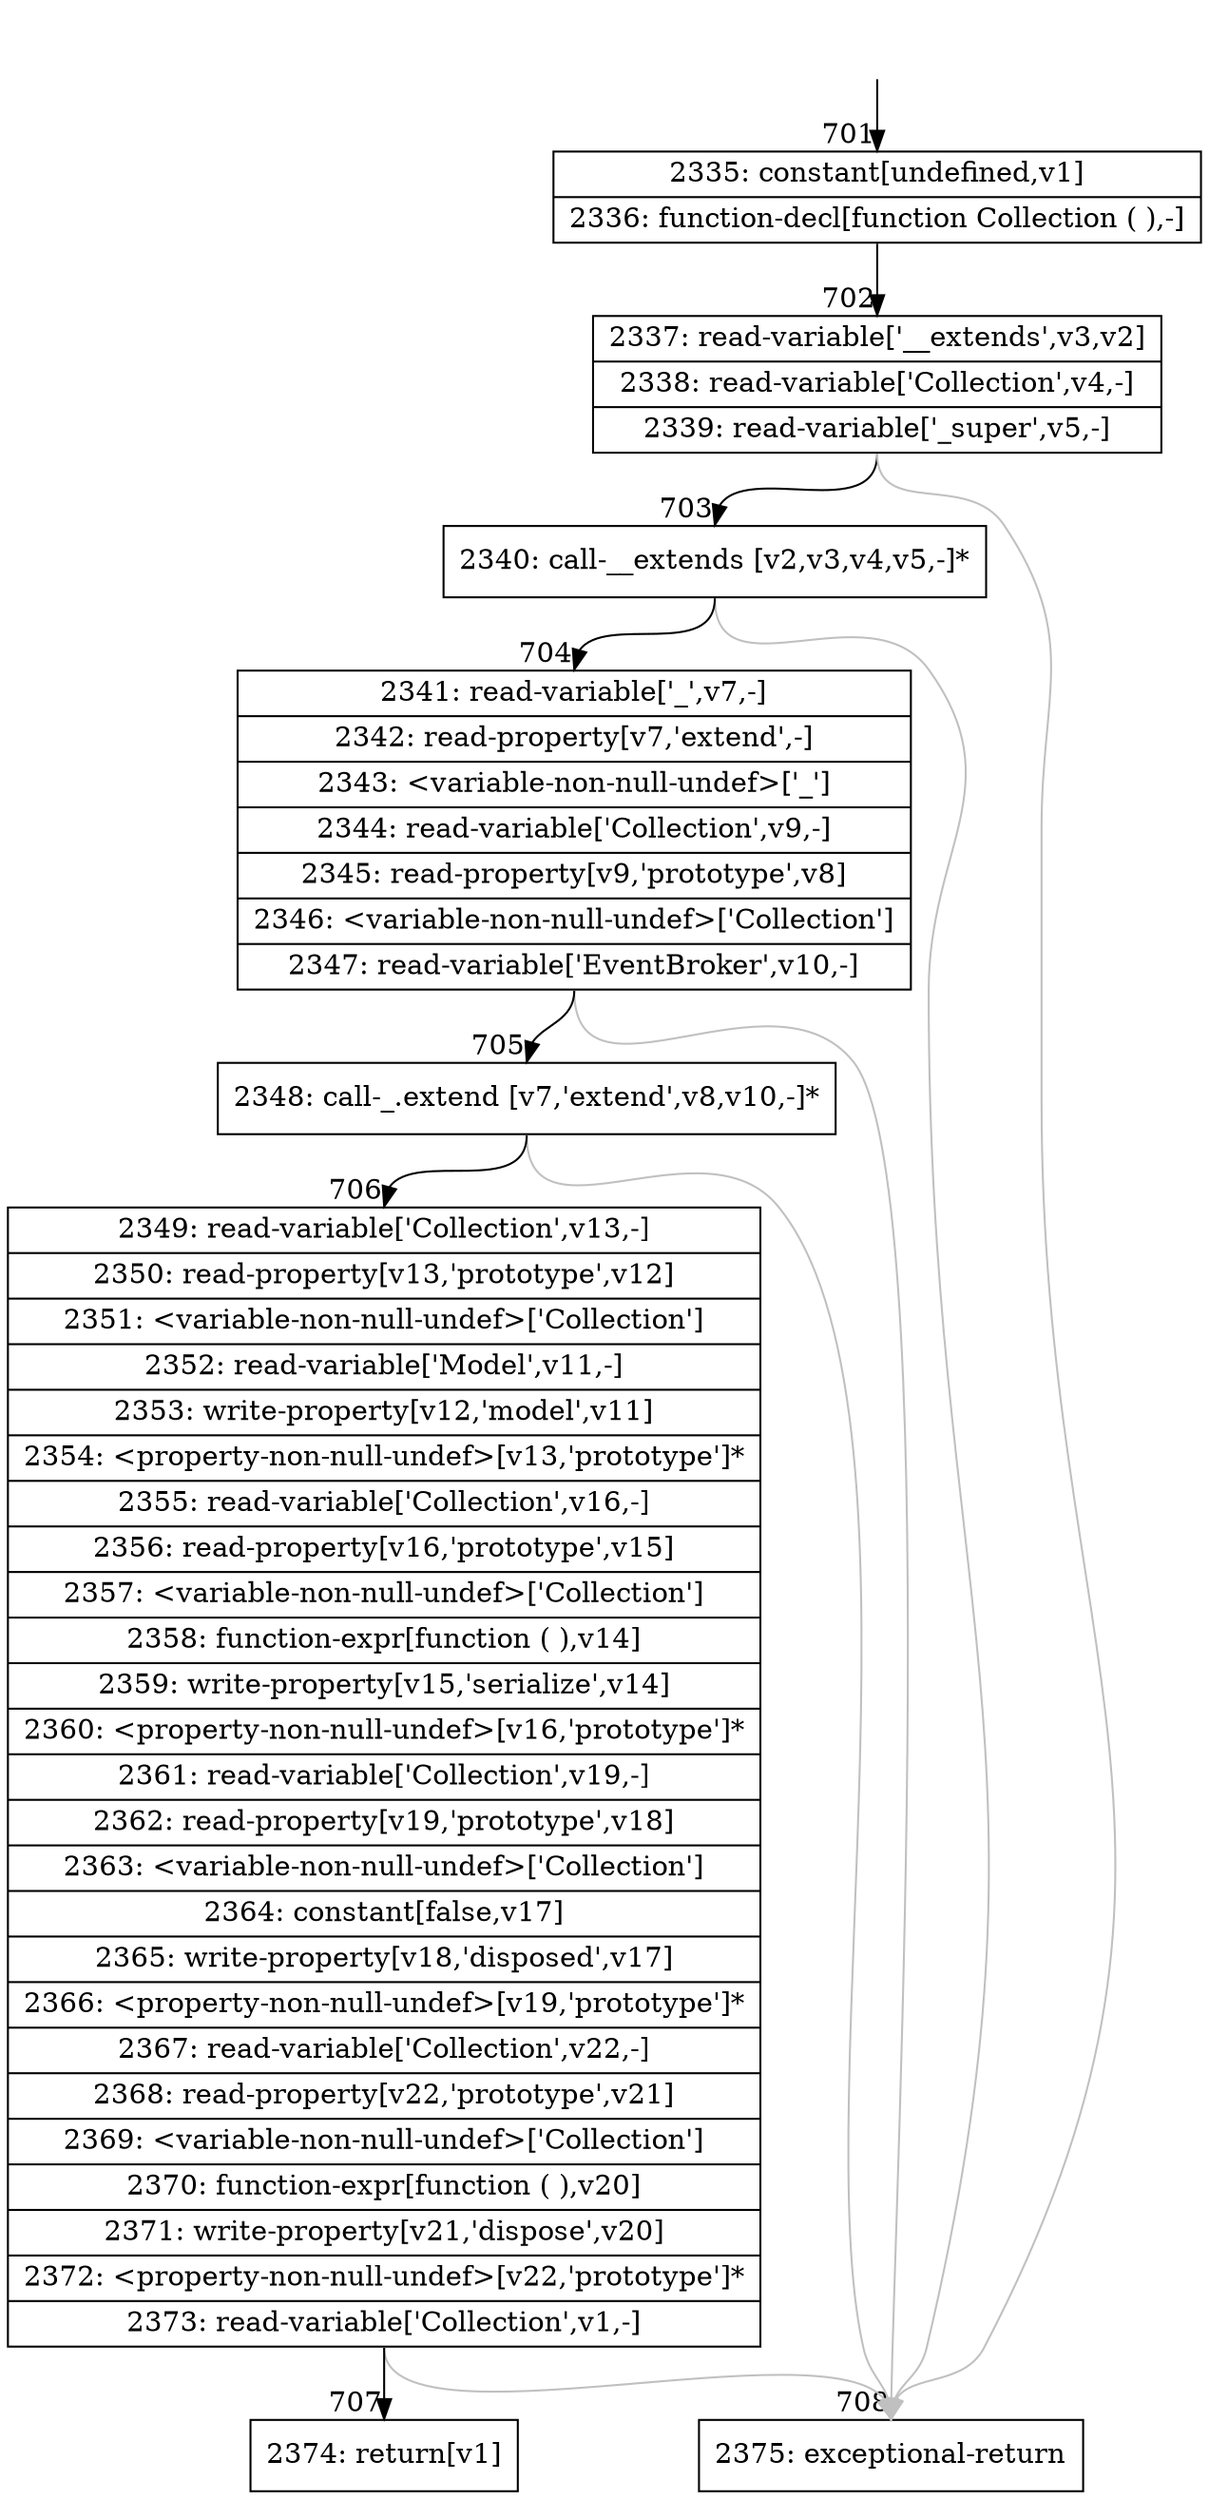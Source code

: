digraph {
rankdir="TD"
BB_entry60[shape=none,label=""];
BB_entry60 -> BB701 [tailport=s, headport=n, headlabel="    701"]
BB701 [shape=record label="{2335: constant[undefined,v1]|2336: function-decl[function Collection ( ),-]}" ] 
BB701 -> BB702 [tailport=s, headport=n, headlabel="      702"]
BB702 [shape=record label="{2337: read-variable['__extends',v3,v2]|2338: read-variable['Collection',v4,-]|2339: read-variable['_super',v5,-]}" ] 
BB702 -> BB703 [tailport=s, headport=n, headlabel="      703"]
BB702 -> BB708 [tailport=s, headport=n, color=gray, headlabel="      708"]
BB703 [shape=record label="{2340: call-__extends [v2,v3,v4,v5,-]*}" ] 
BB703 -> BB704 [tailport=s, headport=n, headlabel="      704"]
BB703 -> BB708 [tailport=s, headport=n, color=gray]
BB704 [shape=record label="{2341: read-variable['_',v7,-]|2342: read-property[v7,'extend',-]|2343: \<variable-non-null-undef\>['_']|2344: read-variable['Collection',v9,-]|2345: read-property[v9,'prototype',v8]|2346: \<variable-non-null-undef\>['Collection']|2347: read-variable['EventBroker',v10,-]}" ] 
BB704 -> BB705 [tailport=s, headport=n, headlabel="      705"]
BB704 -> BB708 [tailport=s, headport=n, color=gray]
BB705 [shape=record label="{2348: call-_.extend [v7,'extend',v8,v10,-]*}" ] 
BB705 -> BB706 [tailport=s, headport=n, headlabel="      706"]
BB705 -> BB708 [tailport=s, headport=n, color=gray]
BB706 [shape=record label="{2349: read-variable['Collection',v13,-]|2350: read-property[v13,'prototype',v12]|2351: \<variable-non-null-undef\>['Collection']|2352: read-variable['Model',v11,-]|2353: write-property[v12,'model',v11]|2354: \<property-non-null-undef\>[v13,'prototype']*|2355: read-variable['Collection',v16,-]|2356: read-property[v16,'prototype',v15]|2357: \<variable-non-null-undef\>['Collection']|2358: function-expr[function ( ),v14]|2359: write-property[v15,'serialize',v14]|2360: \<property-non-null-undef\>[v16,'prototype']*|2361: read-variable['Collection',v19,-]|2362: read-property[v19,'prototype',v18]|2363: \<variable-non-null-undef\>['Collection']|2364: constant[false,v17]|2365: write-property[v18,'disposed',v17]|2366: \<property-non-null-undef\>[v19,'prototype']*|2367: read-variable['Collection',v22,-]|2368: read-property[v22,'prototype',v21]|2369: \<variable-non-null-undef\>['Collection']|2370: function-expr[function ( ),v20]|2371: write-property[v21,'dispose',v20]|2372: \<property-non-null-undef\>[v22,'prototype']*|2373: read-variable['Collection',v1,-]}" ] 
BB706 -> BB707 [tailport=s, headport=n, headlabel="      707"]
BB706 -> BB708 [tailport=s, headport=n, color=gray]
BB707 [shape=record label="{2374: return[v1]}" ] 
BB708 [shape=record label="{2375: exceptional-return}" ] 
//#$~ 693
}
